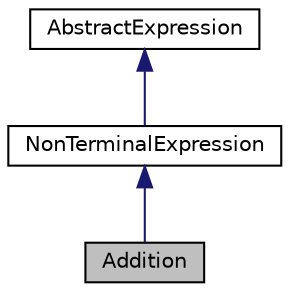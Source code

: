 digraph "Addition"
{
 // LATEX_PDF_SIZE
  edge [fontname="Helvetica",fontsize="10",labelfontname="Helvetica",labelfontsize="10"];
  node [fontname="Helvetica",fontsize="10",shape=record];
  Node3 [label="Addition",height=0.2,width=0.4,color="black", fillcolor="grey75", style="filled", fontcolor="black",tooltip=" "];
  Node4 -> Node3 [dir="back",color="midnightblue",fontsize="10",style="solid",fontname="Helvetica"];
  Node4 [label="NonTerminalExpression",height=0.2,width=0.4,color="black", fillcolor="white", style="filled",URL="$class_non_terminal_expression.html",tooltip=" "];
  Node5 -> Node4 [dir="back",color="midnightblue",fontsize="10",style="solid",fontname="Helvetica"];
  Node5 [label="AbstractExpression",height=0.2,width=0.4,color="black", fillcolor="white", style="filled",URL="$class_abstract_expression.html",tooltip=" "];
}
